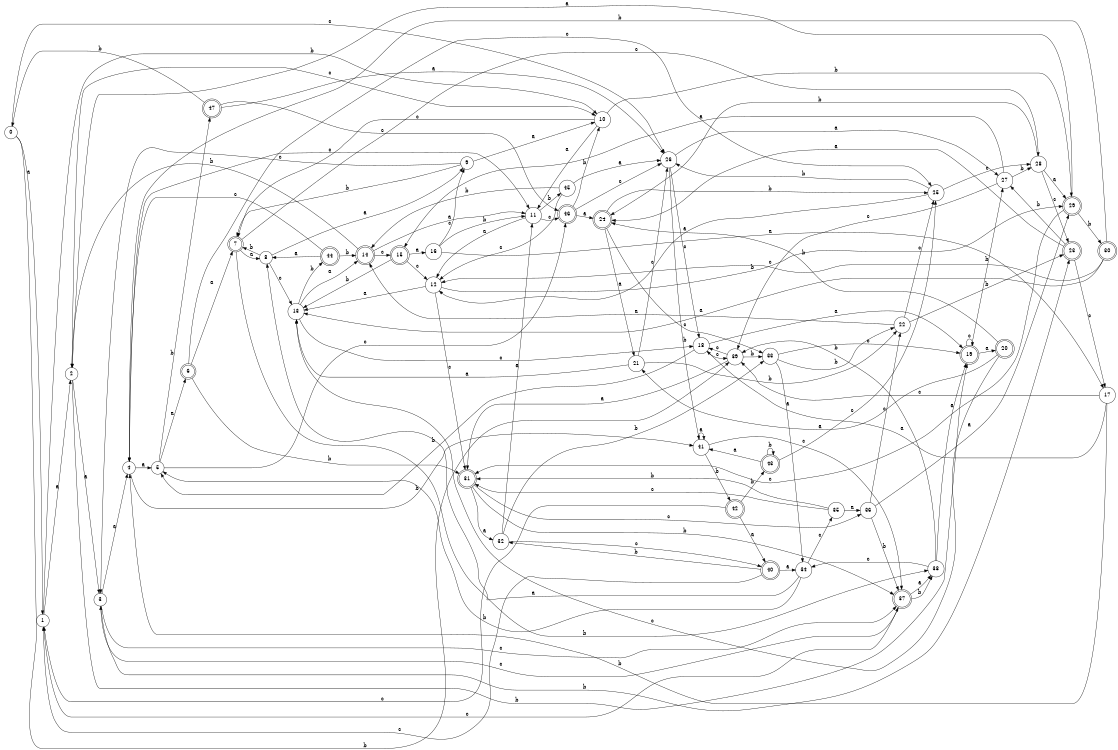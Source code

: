 digraph n39_4 {
__start0 [label="" shape="none"];

rankdir=LR;
size="8,5";

s0 [style="filled", color="black", fillcolor="white" shape="circle", label="0"];
s1 [style="filled", color="black", fillcolor="white" shape="circle", label="1"];
s2 [style="filled", color="black", fillcolor="white" shape="circle", label="2"];
s3 [style="filled", color="black", fillcolor="white" shape="circle", label="3"];
s4 [style="filled", color="black", fillcolor="white" shape="circle", label="4"];
s5 [style="filled", color="black", fillcolor="white" shape="circle", label="5"];
s6 [style="rounded,filled", color="black", fillcolor="white" shape="doublecircle", label="6"];
s7 [style="rounded,filled", color="black", fillcolor="white" shape="doublecircle", label="7"];
s8 [style="filled", color="black", fillcolor="white" shape="circle", label="8"];
s9 [style="filled", color="black", fillcolor="white" shape="circle", label="9"];
s10 [style="filled", color="black", fillcolor="white" shape="circle", label="10"];
s11 [style="filled", color="black", fillcolor="white" shape="circle", label="11"];
s12 [style="filled", color="black", fillcolor="white" shape="circle", label="12"];
s13 [style="filled", color="black", fillcolor="white" shape="circle", label="13"];
s14 [style="rounded,filled", color="black", fillcolor="white" shape="doublecircle", label="14"];
s15 [style="rounded,filled", color="black", fillcolor="white" shape="doublecircle", label="15"];
s16 [style="filled", color="black", fillcolor="white" shape="circle", label="16"];
s17 [style="filled", color="black", fillcolor="white" shape="circle", label="17"];
s18 [style="filled", color="black", fillcolor="white" shape="circle", label="18"];
s19 [style="rounded,filled", color="black", fillcolor="white" shape="doublecircle", label="19"];
s20 [style="rounded,filled", color="black", fillcolor="white" shape="doublecircle", label="20"];
s21 [style="filled", color="black", fillcolor="white" shape="circle", label="21"];
s22 [style="filled", color="black", fillcolor="white" shape="circle", label="22"];
s23 [style="rounded,filled", color="black", fillcolor="white" shape="doublecircle", label="23"];
s24 [style="rounded,filled", color="black", fillcolor="white" shape="doublecircle", label="24"];
s25 [style="filled", color="black", fillcolor="white" shape="circle", label="25"];
s26 [style="filled", color="black", fillcolor="white" shape="circle", label="26"];
s27 [style="filled", color="black", fillcolor="white" shape="circle", label="27"];
s28 [style="filled", color="black", fillcolor="white" shape="circle", label="28"];
s29 [style="rounded,filled", color="black", fillcolor="white" shape="doublecircle", label="29"];
s30 [style="rounded,filled", color="black", fillcolor="white" shape="doublecircle", label="30"];
s31 [style="rounded,filled", color="black", fillcolor="white" shape="doublecircle", label="31"];
s32 [style="filled", color="black", fillcolor="white" shape="circle", label="32"];
s33 [style="filled", color="black", fillcolor="white" shape="circle", label="33"];
s34 [style="filled", color="black", fillcolor="white" shape="circle", label="34"];
s35 [style="filled", color="black", fillcolor="white" shape="circle", label="35"];
s36 [style="filled", color="black", fillcolor="white" shape="circle", label="36"];
s37 [style="rounded,filled", color="black", fillcolor="white" shape="doublecircle", label="37"];
s38 [style="filled", color="black", fillcolor="white" shape="circle", label="38"];
s39 [style="filled", color="black", fillcolor="white" shape="circle", label="39"];
s40 [style="rounded,filled", color="black", fillcolor="white" shape="doublecircle", label="40"];
s41 [style="filled", color="black", fillcolor="white" shape="circle", label="41"];
s42 [style="rounded,filled", color="black", fillcolor="white" shape="doublecircle", label="42"];
s43 [style="rounded,filled", color="black", fillcolor="white" shape="doublecircle", label="43"];
s44 [style="rounded,filled", color="black", fillcolor="white" shape="doublecircle", label="44"];
s45 [style="filled", color="black", fillcolor="white" shape="circle", label="45"];
s46 [style="rounded,filled", color="black", fillcolor="white" shape="doublecircle", label="46"];
s47 [style="rounded,filled", color="black", fillcolor="white" shape="doublecircle", label="47"];
s0 -> s1 [label="a"];
s0 -> s39 [label="b"];
s0 -> s26 [label="c"];
s1 -> s2 [label="a"];
s1 -> s10 [label="b"];
s1 -> s37 [label="c"];
s2 -> s3 [label="a"];
s2 -> s19 [label="b"];
s2 -> s10 [label="c"];
s3 -> s4 [label="a"];
s3 -> s23 [label="b"];
s3 -> s37 [label="c"];
s4 -> s5 [label="a"];
s4 -> s41 [label="b"];
s4 -> s11 [label="c"];
s5 -> s6 [label="a"];
s5 -> s47 [label="b"];
s5 -> s46 [label="c"];
s6 -> s7 [label="a"];
s6 -> s31 [label="b"];
s6 -> s25 [label="c"];
s7 -> s8 [label="a"];
s7 -> s38 [label="b"];
s7 -> s28 [label="c"];
s8 -> s9 [label="a"];
s8 -> s7 [label="b"];
s8 -> s13 [label="c"];
s9 -> s10 [label="a"];
s9 -> s7 [label="b"];
s9 -> s3 [label="c"];
s10 -> s11 [label="a"];
s10 -> s29 [label="b"];
s10 -> s7 [label="c"];
s11 -> s12 [label="a"];
s11 -> s45 [label="b"];
s11 -> s46 [label="c"];
s12 -> s13 [label="a"];
s12 -> s29 [label="b"];
s12 -> s31 [label="c"];
s13 -> s14 [label="a"];
s13 -> s44 [label="b"];
s13 -> s18 [label="c"];
s14 -> s11 [label="a"];
s14 -> s2 [label="b"];
s14 -> s15 [label="c"];
s15 -> s16 [label="a"];
s15 -> s13 [label="b"];
s15 -> s12 [label="c"];
s16 -> s17 [label="a"];
s16 -> s11 [label="b"];
s16 -> s9 [label="c"];
s17 -> s18 [label="a"];
s17 -> s4 [label="b"];
s17 -> s39 [label="c"];
s18 -> s19 [label="a"];
s18 -> s5 [label="b"];
s18 -> s39 [label="c"];
s19 -> s20 [label="a"];
s19 -> s27 [label="b"];
s19 -> s19 [label="c"];
s20 -> s21 [label="a"];
s20 -> s24 [label="b"];
s20 -> s13 [label="c"];
s21 -> s13 [label="a"];
s21 -> s22 [label="b"];
s21 -> s26 [label="c"];
s22 -> s14 [label="a"];
s22 -> s23 [label="b"];
s22 -> s25 [label="c"];
s23 -> s24 [label="a"];
s23 -> s27 [label="b"];
s23 -> s17 [label="c"];
s24 -> s21 [label="a"];
s24 -> s25 [label="b"];
s24 -> s33 [label="c"];
s25 -> s12 [label="a"];
s25 -> s26 [label="b"];
s25 -> s28 [label="c"];
s26 -> s27 [label="a"];
s26 -> s41 [label="b"];
s26 -> s18 [label="c"];
s27 -> s15 [label="a"];
s27 -> s28 [label="b"];
s27 -> s39 [label="c"];
s28 -> s29 [label="a"];
s28 -> s24 [label="b"];
s28 -> s23 [label="c"];
s29 -> s2 [label="a"];
s29 -> s30 [label="b"];
s29 -> s31 [label="c"];
s30 -> s13 [label="a"];
s30 -> s4 [label="b"];
s30 -> s12 [label="c"];
s31 -> s32 [label="a"];
s31 -> s37 [label="b"];
s31 -> s36 [label="c"];
s32 -> s11 [label="a"];
s32 -> s33 [label="b"];
s32 -> s40 [label="c"];
s33 -> s34 [label="a"];
s33 -> s22 [label="b"];
s33 -> s19 [label="c"];
s34 -> s8 [label="a"];
s34 -> s5 [label="b"];
s34 -> s35 [label="c"];
s35 -> s36 [label="a"];
s35 -> s31 [label="b"];
s35 -> s31 [label="c"];
s36 -> s29 [label="a"];
s36 -> s37 [label="b"];
s36 -> s22 [label="c"];
s37 -> s38 [label="a"];
s37 -> s38 [label="b"];
s37 -> s3 [label="c"];
s38 -> s19 [label="a"];
s38 -> s39 [label="b"];
s38 -> s34 [label="c"];
s39 -> s31 [label="a"];
s39 -> s33 [label="b"];
s39 -> s18 [label="c"];
s40 -> s34 [label="a"];
s40 -> s32 [label="b"];
s40 -> s1 [label="c"];
s41 -> s41 [label="a"];
s41 -> s42 [label="b"];
s41 -> s37 [label="c"];
s42 -> s40 [label="a"];
s42 -> s43 [label="b"];
s42 -> s1 [label="c"];
s43 -> s41 [label="a"];
s43 -> s43 [label="b"];
s43 -> s25 [label="c"];
s44 -> s8 [label="a"];
s44 -> s14 [label="b"];
s44 -> s4 [label="c"];
s45 -> s26 [label="a"];
s45 -> s14 [label="b"];
s45 -> s12 [label="c"];
s46 -> s24 [label="a"];
s46 -> s10 [label="b"];
s46 -> s26 [label="c"];
s47 -> s26 [label="a"];
s47 -> s0 [label="b"];
s47 -> s46 [label="c"];

}